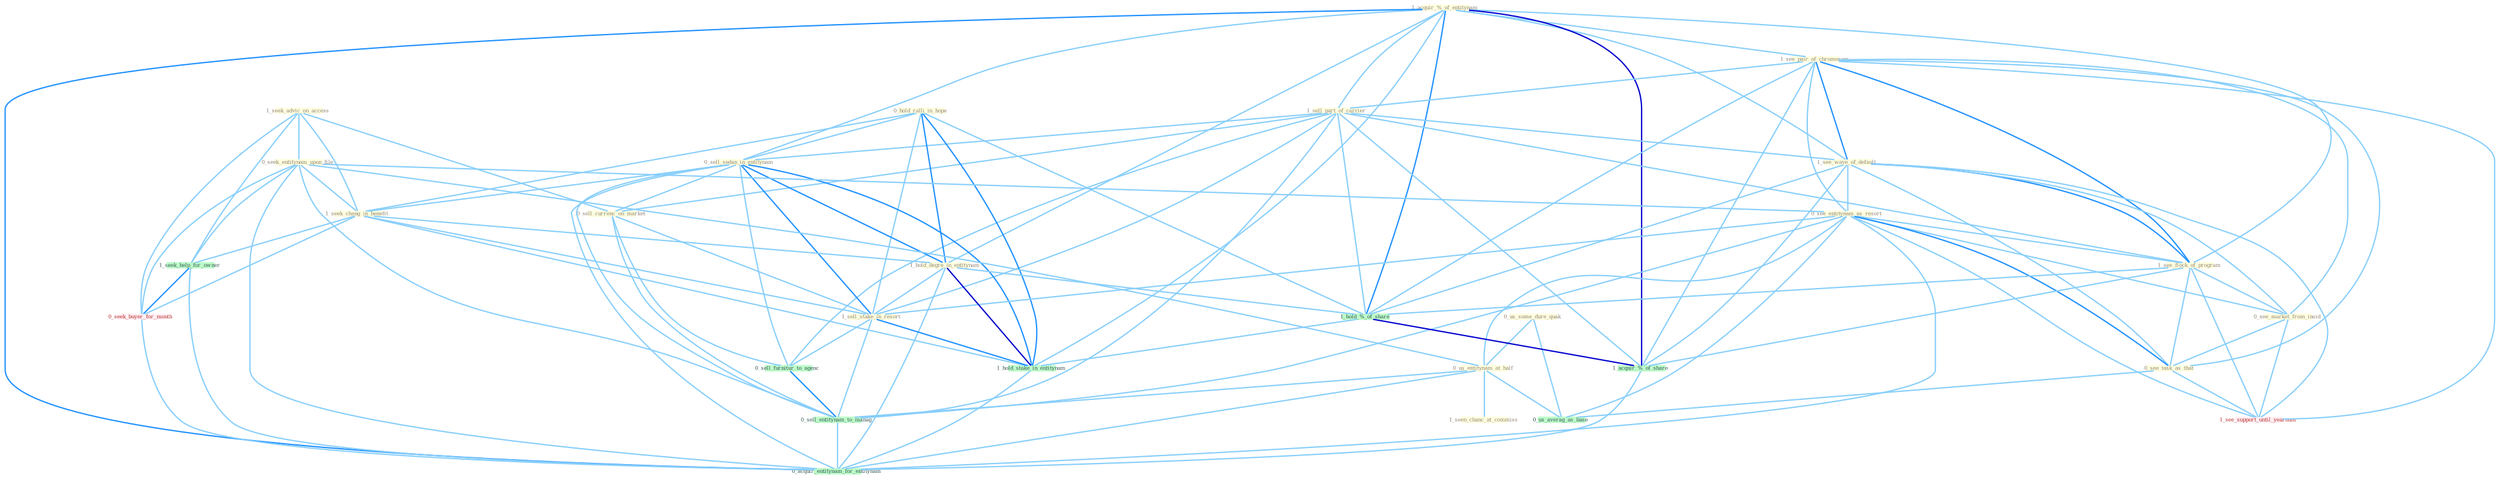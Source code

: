 Graph G{ 
    node
    [shape=polygon,style=filled,width=.5,height=.06,color="#BDFCC9",fixedsize=true,fontsize=4,
    fontcolor="#2f4f4f"];
    {node
    [color="#ffffe0", fontcolor="#8b7d6b"] "1_acquir_%_of_entitynam " "1_see_pair_of_chromosom " "1_sell_part_of_carrier " "0_hold_ralli_in_hope " "0_sell_sedan_in_entitynam " "1_seek_advic_on_access " "1_see_wave_of_default " "0_seek_entitynam_upon_file " "0_us_some_dure_quak " "1_seek_chang_in_benefit " "0_see_entitynam_as_resort " "0_us_entitynam_at_half " "1_see_flock_of_program " "1_seen_chanc_at_commiss " "1_hold_degre_in_entitynam " "0_sell_currenc_on_market " "1_sell_stake_in_resort " "0_see_market_from_insid " "0_see_task_as_that "}
{node [color="#fff0f5", fontcolor="#b22222"] "0_seek_buyer_for_month " "1_see_support_until_yearnum "}
edge [color="#B0E2FF"];

	"1_acquir_%_of_entitynam " -- "1_see_pair_of_chromosom " [w="1", color="#87cefa" ];
	"1_acquir_%_of_entitynam " -- "1_sell_part_of_carrier " [w="1", color="#87cefa" ];
	"1_acquir_%_of_entitynam " -- "0_sell_sedan_in_entitynam " [w="1", color="#87cefa" ];
	"1_acquir_%_of_entitynam " -- "1_see_wave_of_default " [w="1", color="#87cefa" ];
	"1_acquir_%_of_entitynam " -- "1_see_flock_of_program " [w="1", color="#87cefa" ];
	"1_acquir_%_of_entitynam " -- "1_hold_degre_in_entitynam " [w="1", color="#87cefa" ];
	"1_acquir_%_of_entitynam " -- "1_hold_%_of_share " [w="2", color="#1e90ff" , len=0.8];
	"1_acquir_%_of_entitynam " -- "1_hold_stake_in_entitynam " [w="1", color="#87cefa" ];
	"1_acquir_%_of_entitynam " -- "1_acquir_%_of_share " [w="3", color="#0000cd" , len=0.6];
	"1_acquir_%_of_entitynam " -- "0_acquir_entitynam_for_entitynam " [w="2", color="#1e90ff" , len=0.8];
	"1_see_pair_of_chromosom " -- "1_sell_part_of_carrier " [w="1", color="#87cefa" ];
	"1_see_pair_of_chromosom " -- "1_see_wave_of_default " [w="2", color="#1e90ff" , len=0.8];
	"1_see_pair_of_chromosom " -- "0_see_entitynam_as_resort " [w="1", color="#87cefa" ];
	"1_see_pair_of_chromosom " -- "1_see_flock_of_program " [w="2", color="#1e90ff" , len=0.8];
	"1_see_pair_of_chromosom " -- "0_see_market_from_insid " [w="1", color="#87cefa" ];
	"1_see_pair_of_chromosom " -- "0_see_task_as_that " [w="1", color="#87cefa" ];
	"1_see_pair_of_chromosom " -- "1_hold_%_of_share " [w="1", color="#87cefa" ];
	"1_see_pair_of_chromosom " -- "1_acquir_%_of_share " [w="1", color="#87cefa" ];
	"1_see_pair_of_chromosom " -- "1_see_support_until_yearnum " [w="1", color="#87cefa" ];
	"1_sell_part_of_carrier " -- "0_sell_sedan_in_entitynam " [w="1", color="#87cefa" ];
	"1_sell_part_of_carrier " -- "1_see_wave_of_default " [w="1", color="#87cefa" ];
	"1_sell_part_of_carrier " -- "1_see_flock_of_program " [w="1", color="#87cefa" ];
	"1_sell_part_of_carrier " -- "0_sell_currenc_on_market " [w="1", color="#87cefa" ];
	"1_sell_part_of_carrier " -- "1_sell_stake_in_resort " [w="1", color="#87cefa" ];
	"1_sell_part_of_carrier " -- "1_hold_%_of_share " [w="1", color="#87cefa" ];
	"1_sell_part_of_carrier " -- "1_acquir_%_of_share " [w="1", color="#87cefa" ];
	"1_sell_part_of_carrier " -- "0_sell_furnitur_to_agenc " [w="1", color="#87cefa" ];
	"1_sell_part_of_carrier " -- "0_sell_entitynam_to_manag " [w="1", color="#87cefa" ];
	"0_hold_ralli_in_hope " -- "0_sell_sedan_in_entitynam " [w="1", color="#87cefa" ];
	"0_hold_ralli_in_hope " -- "1_seek_chang_in_benefit " [w="1", color="#87cefa" ];
	"0_hold_ralli_in_hope " -- "1_hold_degre_in_entitynam " [w="2", color="#1e90ff" , len=0.8];
	"0_hold_ralli_in_hope " -- "1_sell_stake_in_resort " [w="1", color="#87cefa" ];
	"0_hold_ralli_in_hope " -- "1_hold_%_of_share " [w="1", color="#87cefa" ];
	"0_hold_ralli_in_hope " -- "1_hold_stake_in_entitynam " [w="2", color="#1e90ff" , len=0.8];
	"0_sell_sedan_in_entitynam " -- "1_seek_chang_in_benefit " [w="1", color="#87cefa" ];
	"0_sell_sedan_in_entitynam " -- "1_hold_degre_in_entitynam " [w="2", color="#1e90ff" , len=0.8];
	"0_sell_sedan_in_entitynam " -- "0_sell_currenc_on_market " [w="1", color="#87cefa" ];
	"0_sell_sedan_in_entitynam " -- "1_sell_stake_in_resort " [w="2", color="#1e90ff" , len=0.8];
	"0_sell_sedan_in_entitynam " -- "1_hold_stake_in_entitynam " [w="2", color="#1e90ff" , len=0.8];
	"0_sell_sedan_in_entitynam " -- "0_sell_furnitur_to_agenc " [w="1", color="#87cefa" ];
	"0_sell_sedan_in_entitynam " -- "0_sell_entitynam_to_manag " [w="1", color="#87cefa" ];
	"0_sell_sedan_in_entitynam " -- "0_acquir_entitynam_for_entitynam " [w="1", color="#87cefa" ];
	"1_seek_advic_on_access " -- "0_seek_entitynam_upon_file " [w="1", color="#87cefa" ];
	"1_seek_advic_on_access " -- "1_seek_chang_in_benefit " [w="1", color="#87cefa" ];
	"1_seek_advic_on_access " -- "0_sell_currenc_on_market " [w="1", color="#87cefa" ];
	"1_seek_advic_on_access " -- "1_seek_help_for_owner " [w="1", color="#87cefa" ];
	"1_seek_advic_on_access " -- "0_seek_buyer_for_month " [w="1", color="#87cefa" ];
	"1_see_wave_of_default " -- "0_see_entitynam_as_resort " [w="1", color="#87cefa" ];
	"1_see_wave_of_default " -- "1_see_flock_of_program " [w="2", color="#1e90ff" , len=0.8];
	"1_see_wave_of_default " -- "0_see_market_from_insid " [w="1", color="#87cefa" ];
	"1_see_wave_of_default " -- "0_see_task_as_that " [w="1", color="#87cefa" ];
	"1_see_wave_of_default " -- "1_hold_%_of_share " [w="1", color="#87cefa" ];
	"1_see_wave_of_default " -- "1_acquir_%_of_share " [w="1", color="#87cefa" ];
	"1_see_wave_of_default " -- "1_see_support_until_yearnum " [w="1", color="#87cefa" ];
	"0_seek_entitynam_upon_file " -- "1_seek_chang_in_benefit " [w="1", color="#87cefa" ];
	"0_seek_entitynam_upon_file " -- "0_see_entitynam_as_resort " [w="1", color="#87cefa" ];
	"0_seek_entitynam_upon_file " -- "0_us_entitynam_at_half " [w="1", color="#87cefa" ];
	"0_seek_entitynam_upon_file " -- "1_seek_help_for_owner " [w="1", color="#87cefa" ];
	"0_seek_entitynam_upon_file " -- "0_seek_buyer_for_month " [w="1", color="#87cefa" ];
	"0_seek_entitynam_upon_file " -- "0_sell_entitynam_to_manag " [w="1", color="#87cefa" ];
	"0_seek_entitynam_upon_file " -- "0_acquir_entitynam_for_entitynam " [w="1", color="#87cefa" ];
	"0_us_some_dure_quak " -- "0_us_entitynam_at_half " [w="1", color="#87cefa" ];
	"0_us_some_dure_quak " -- "0_us_averag_as_base " [w="1", color="#87cefa" ];
	"1_seek_chang_in_benefit " -- "1_hold_degre_in_entitynam " [w="1", color="#87cefa" ];
	"1_seek_chang_in_benefit " -- "1_sell_stake_in_resort " [w="1", color="#87cefa" ];
	"1_seek_chang_in_benefit " -- "1_hold_stake_in_entitynam " [w="1", color="#87cefa" ];
	"1_seek_chang_in_benefit " -- "1_seek_help_for_owner " [w="1", color="#87cefa" ];
	"1_seek_chang_in_benefit " -- "0_seek_buyer_for_month " [w="1", color="#87cefa" ];
	"0_see_entitynam_as_resort " -- "0_us_entitynam_at_half " [w="1", color="#87cefa" ];
	"0_see_entitynam_as_resort " -- "1_see_flock_of_program " [w="1", color="#87cefa" ];
	"0_see_entitynam_as_resort " -- "1_sell_stake_in_resort " [w="1", color="#87cefa" ];
	"0_see_entitynam_as_resort " -- "0_see_market_from_insid " [w="1", color="#87cefa" ];
	"0_see_entitynam_as_resort " -- "0_see_task_as_that " [w="2", color="#1e90ff" , len=0.8];
	"0_see_entitynam_as_resort " -- "1_see_support_until_yearnum " [w="1", color="#87cefa" ];
	"0_see_entitynam_as_resort " -- "0_us_averag_as_base " [w="1", color="#87cefa" ];
	"0_see_entitynam_as_resort " -- "0_sell_entitynam_to_manag " [w="1", color="#87cefa" ];
	"0_see_entitynam_as_resort " -- "0_acquir_entitynam_for_entitynam " [w="1", color="#87cefa" ];
	"0_us_entitynam_at_half " -- "1_seen_chanc_at_commiss " [w="1", color="#87cefa" ];
	"0_us_entitynam_at_half " -- "0_us_averag_as_base " [w="1", color="#87cefa" ];
	"0_us_entitynam_at_half " -- "0_sell_entitynam_to_manag " [w="1", color="#87cefa" ];
	"0_us_entitynam_at_half " -- "0_acquir_entitynam_for_entitynam " [w="1", color="#87cefa" ];
	"1_see_flock_of_program " -- "0_see_market_from_insid " [w="1", color="#87cefa" ];
	"1_see_flock_of_program " -- "0_see_task_as_that " [w="1", color="#87cefa" ];
	"1_see_flock_of_program " -- "1_hold_%_of_share " [w="1", color="#87cefa" ];
	"1_see_flock_of_program " -- "1_acquir_%_of_share " [w="1", color="#87cefa" ];
	"1_see_flock_of_program " -- "1_see_support_until_yearnum " [w="1", color="#87cefa" ];
	"1_hold_degre_in_entitynam " -- "1_sell_stake_in_resort " [w="1", color="#87cefa" ];
	"1_hold_degre_in_entitynam " -- "1_hold_%_of_share " [w="1", color="#87cefa" ];
	"1_hold_degre_in_entitynam " -- "1_hold_stake_in_entitynam " [w="3", color="#0000cd" , len=0.6];
	"1_hold_degre_in_entitynam " -- "0_acquir_entitynam_for_entitynam " [w="1", color="#87cefa" ];
	"0_sell_currenc_on_market " -- "1_sell_stake_in_resort " [w="1", color="#87cefa" ];
	"0_sell_currenc_on_market " -- "0_sell_furnitur_to_agenc " [w="1", color="#87cefa" ];
	"0_sell_currenc_on_market " -- "0_sell_entitynam_to_manag " [w="1", color="#87cefa" ];
	"1_sell_stake_in_resort " -- "1_hold_stake_in_entitynam " [w="2", color="#1e90ff" , len=0.8];
	"1_sell_stake_in_resort " -- "0_sell_furnitur_to_agenc " [w="1", color="#87cefa" ];
	"1_sell_stake_in_resort " -- "0_sell_entitynam_to_manag " [w="1", color="#87cefa" ];
	"0_see_market_from_insid " -- "0_see_task_as_that " [w="1", color="#87cefa" ];
	"0_see_market_from_insid " -- "1_see_support_until_yearnum " [w="1", color="#87cefa" ];
	"0_see_task_as_that " -- "1_see_support_until_yearnum " [w="1", color="#87cefa" ];
	"0_see_task_as_that " -- "0_us_averag_as_base " [w="1", color="#87cefa" ];
	"1_hold_%_of_share " -- "1_hold_stake_in_entitynam " [w="1", color="#87cefa" ];
	"1_hold_%_of_share " -- "1_acquir_%_of_share " [w="3", color="#0000cd" , len=0.6];
	"1_hold_stake_in_entitynam " -- "0_acquir_entitynam_for_entitynam " [w="1", color="#87cefa" ];
	"1_seek_help_for_owner " -- "0_seek_buyer_for_month " [w="2", color="#1e90ff" , len=0.8];
	"1_seek_help_for_owner " -- "0_acquir_entitynam_for_entitynam " [w="1", color="#87cefa" ];
	"0_seek_buyer_for_month " -- "0_acquir_entitynam_for_entitynam " [w="1", color="#87cefa" ];
	"1_acquir_%_of_share " -- "0_acquir_entitynam_for_entitynam " [w="1", color="#87cefa" ];
	"0_sell_furnitur_to_agenc " -- "0_sell_entitynam_to_manag " [w="2", color="#1e90ff" , len=0.8];
	"0_sell_entitynam_to_manag " -- "0_acquir_entitynam_for_entitynam " [w="1", color="#87cefa" ];
}